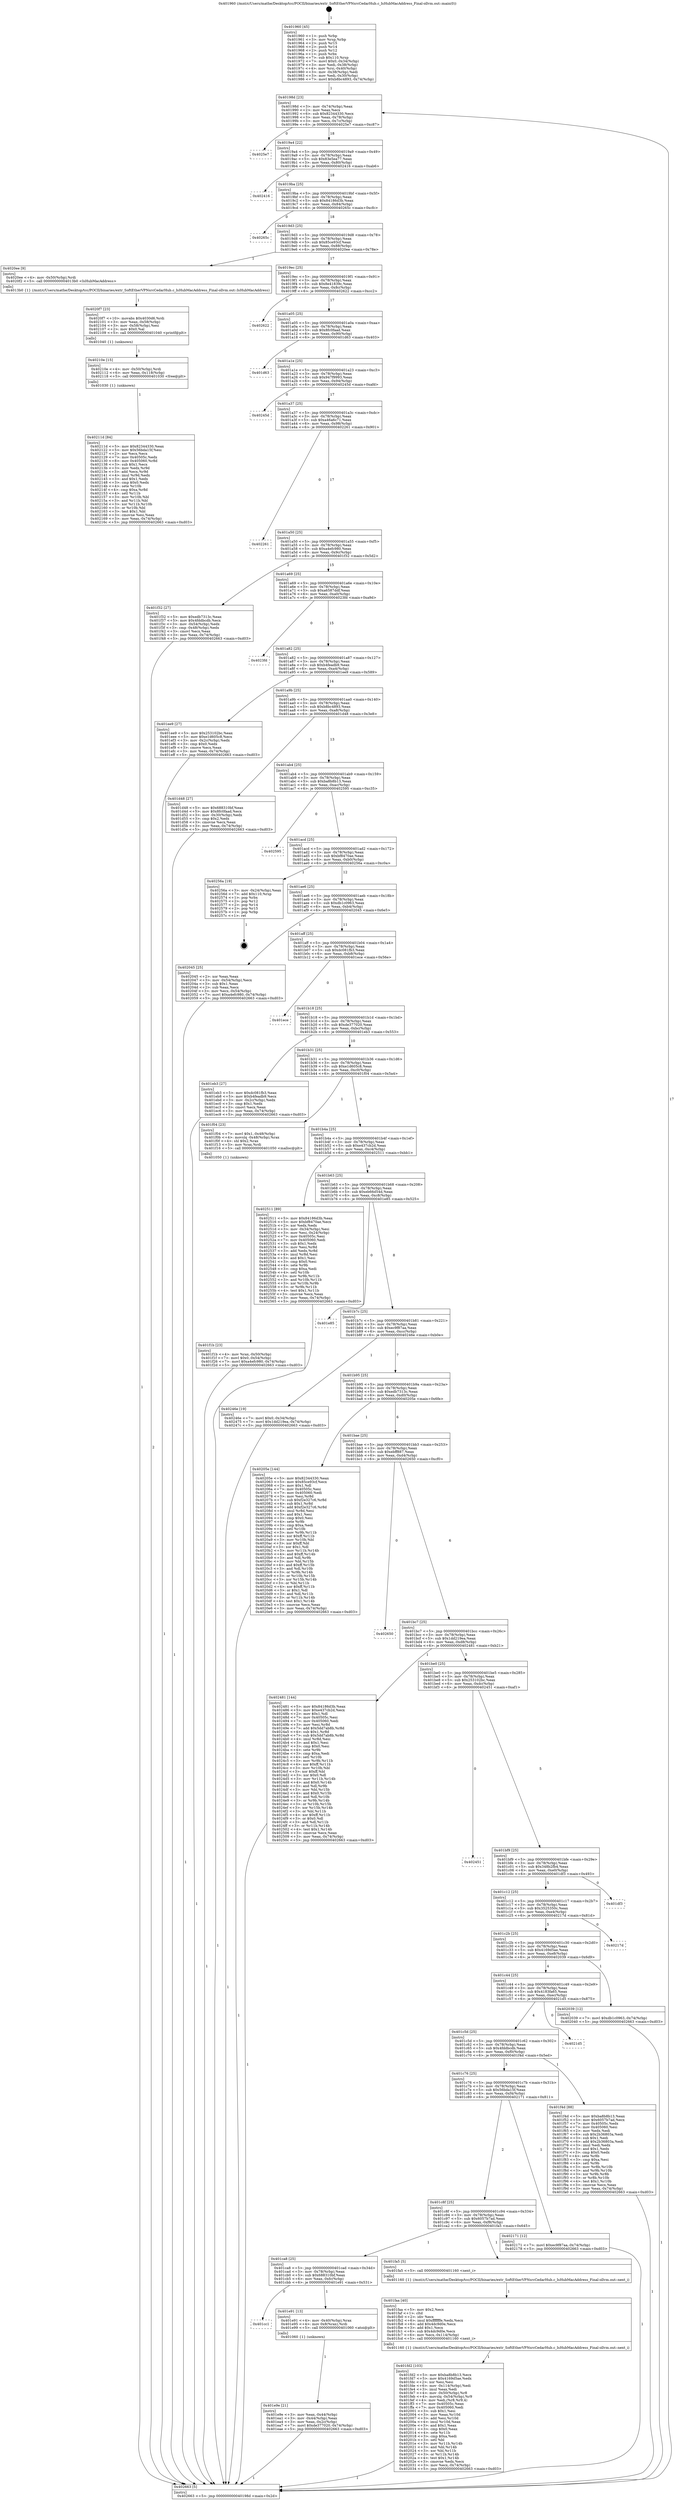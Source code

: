 digraph "0x401960" {
  label = "0x401960 (/mnt/c/Users/mathe/Desktop/tcc/POCII/binaries/extr_SoftEtherVPNsrcCedarHub.c_IsHubMacAddress_Final-ollvm.out::main(0))"
  labelloc = "t"
  node[shape=record]

  Entry [label="",width=0.3,height=0.3,shape=circle,fillcolor=black,style=filled]
  "0x40198d" [label="{
     0x40198d [23]\l
     | [instrs]\l
     &nbsp;&nbsp;0x40198d \<+3\>: mov -0x74(%rbp),%eax\l
     &nbsp;&nbsp;0x401990 \<+2\>: mov %eax,%ecx\l
     &nbsp;&nbsp;0x401992 \<+6\>: sub $0x82344330,%ecx\l
     &nbsp;&nbsp;0x401998 \<+3\>: mov %eax,-0x78(%rbp)\l
     &nbsp;&nbsp;0x40199b \<+3\>: mov %ecx,-0x7c(%rbp)\l
     &nbsp;&nbsp;0x40199e \<+6\>: je 00000000004025e7 \<main+0xc87\>\l
  }"]
  "0x4025e7" [label="{
     0x4025e7\l
  }", style=dashed]
  "0x4019a4" [label="{
     0x4019a4 [22]\l
     | [instrs]\l
     &nbsp;&nbsp;0x4019a4 \<+5\>: jmp 00000000004019a9 \<main+0x49\>\l
     &nbsp;&nbsp;0x4019a9 \<+3\>: mov -0x78(%rbp),%eax\l
     &nbsp;&nbsp;0x4019ac \<+5\>: sub $0x83e5ea77,%eax\l
     &nbsp;&nbsp;0x4019b1 \<+3\>: mov %eax,-0x80(%rbp)\l
     &nbsp;&nbsp;0x4019b4 \<+6\>: je 0000000000402416 \<main+0xab6\>\l
  }"]
  Exit [label="",width=0.3,height=0.3,shape=circle,fillcolor=black,style=filled,peripheries=2]
  "0x402416" [label="{
     0x402416\l
  }", style=dashed]
  "0x4019ba" [label="{
     0x4019ba [25]\l
     | [instrs]\l
     &nbsp;&nbsp;0x4019ba \<+5\>: jmp 00000000004019bf \<main+0x5f\>\l
     &nbsp;&nbsp;0x4019bf \<+3\>: mov -0x78(%rbp),%eax\l
     &nbsp;&nbsp;0x4019c2 \<+5\>: sub $0x84186d3b,%eax\l
     &nbsp;&nbsp;0x4019c7 \<+6\>: mov %eax,-0x84(%rbp)\l
     &nbsp;&nbsp;0x4019cd \<+6\>: je 000000000040265c \<main+0xcfc\>\l
  }"]
  "0x40211d" [label="{
     0x40211d [84]\l
     | [instrs]\l
     &nbsp;&nbsp;0x40211d \<+5\>: mov $0x82344330,%eax\l
     &nbsp;&nbsp;0x402122 \<+5\>: mov $0x56bda15f,%esi\l
     &nbsp;&nbsp;0x402127 \<+2\>: xor %ecx,%ecx\l
     &nbsp;&nbsp;0x402129 \<+7\>: mov 0x40505c,%edx\l
     &nbsp;&nbsp;0x402130 \<+8\>: mov 0x405060,%r8d\l
     &nbsp;&nbsp;0x402138 \<+3\>: sub $0x1,%ecx\l
     &nbsp;&nbsp;0x40213b \<+3\>: mov %edx,%r9d\l
     &nbsp;&nbsp;0x40213e \<+3\>: add %ecx,%r9d\l
     &nbsp;&nbsp;0x402141 \<+4\>: imul %r9d,%edx\l
     &nbsp;&nbsp;0x402145 \<+3\>: and $0x1,%edx\l
     &nbsp;&nbsp;0x402148 \<+3\>: cmp $0x0,%edx\l
     &nbsp;&nbsp;0x40214b \<+4\>: sete %r10b\l
     &nbsp;&nbsp;0x40214f \<+4\>: cmp $0xa,%r8d\l
     &nbsp;&nbsp;0x402153 \<+4\>: setl %r11b\l
     &nbsp;&nbsp;0x402157 \<+3\>: mov %r10b,%bl\l
     &nbsp;&nbsp;0x40215a \<+3\>: and %r11b,%bl\l
     &nbsp;&nbsp;0x40215d \<+3\>: xor %r11b,%r10b\l
     &nbsp;&nbsp;0x402160 \<+3\>: or %r10b,%bl\l
     &nbsp;&nbsp;0x402163 \<+3\>: test $0x1,%bl\l
     &nbsp;&nbsp;0x402166 \<+3\>: cmovne %esi,%eax\l
     &nbsp;&nbsp;0x402169 \<+3\>: mov %eax,-0x74(%rbp)\l
     &nbsp;&nbsp;0x40216c \<+5\>: jmp 0000000000402663 \<main+0xd03\>\l
  }"]
  "0x40265c" [label="{
     0x40265c\l
  }", style=dashed]
  "0x4019d3" [label="{
     0x4019d3 [25]\l
     | [instrs]\l
     &nbsp;&nbsp;0x4019d3 \<+5\>: jmp 00000000004019d8 \<main+0x78\>\l
     &nbsp;&nbsp;0x4019d8 \<+3\>: mov -0x78(%rbp),%eax\l
     &nbsp;&nbsp;0x4019db \<+5\>: sub $0x85ce93cf,%eax\l
     &nbsp;&nbsp;0x4019e0 \<+6\>: mov %eax,-0x88(%rbp)\l
     &nbsp;&nbsp;0x4019e6 \<+6\>: je 00000000004020ee \<main+0x78e\>\l
  }"]
  "0x40210e" [label="{
     0x40210e [15]\l
     | [instrs]\l
     &nbsp;&nbsp;0x40210e \<+4\>: mov -0x50(%rbp),%rdi\l
     &nbsp;&nbsp;0x402112 \<+6\>: mov %eax,-0x118(%rbp)\l
     &nbsp;&nbsp;0x402118 \<+5\>: call 0000000000401030 \<free@plt\>\l
     | [calls]\l
     &nbsp;&nbsp;0x401030 \{1\} (unknown)\l
  }"]
  "0x4020ee" [label="{
     0x4020ee [9]\l
     | [instrs]\l
     &nbsp;&nbsp;0x4020ee \<+4\>: mov -0x50(%rbp),%rdi\l
     &nbsp;&nbsp;0x4020f2 \<+5\>: call 00000000004013b0 \<IsHubMacAddress\>\l
     | [calls]\l
     &nbsp;&nbsp;0x4013b0 \{1\} (/mnt/c/Users/mathe/Desktop/tcc/POCII/binaries/extr_SoftEtherVPNsrcCedarHub.c_IsHubMacAddress_Final-ollvm.out::IsHubMacAddress)\l
  }"]
  "0x4019ec" [label="{
     0x4019ec [25]\l
     | [instrs]\l
     &nbsp;&nbsp;0x4019ec \<+5\>: jmp 00000000004019f1 \<main+0x91\>\l
     &nbsp;&nbsp;0x4019f1 \<+3\>: mov -0x78(%rbp),%eax\l
     &nbsp;&nbsp;0x4019f4 \<+5\>: sub $0x8e41839c,%eax\l
     &nbsp;&nbsp;0x4019f9 \<+6\>: mov %eax,-0x8c(%rbp)\l
     &nbsp;&nbsp;0x4019ff \<+6\>: je 0000000000402622 \<main+0xcc2\>\l
  }"]
  "0x4020f7" [label="{
     0x4020f7 [23]\l
     | [instrs]\l
     &nbsp;&nbsp;0x4020f7 \<+10\>: movabs $0x4030d6,%rdi\l
     &nbsp;&nbsp;0x402101 \<+3\>: mov %eax,-0x58(%rbp)\l
     &nbsp;&nbsp;0x402104 \<+3\>: mov -0x58(%rbp),%esi\l
     &nbsp;&nbsp;0x402107 \<+2\>: mov $0x0,%al\l
     &nbsp;&nbsp;0x402109 \<+5\>: call 0000000000401040 \<printf@plt\>\l
     | [calls]\l
     &nbsp;&nbsp;0x401040 \{1\} (unknown)\l
  }"]
  "0x402622" [label="{
     0x402622\l
  }", style=dashed]
  "0x401a05" [label="{
     0x401a05 [25]\l
     | [instrs]\l
     &nbsp;&nbsp;0x401a05 \<+5\>: jmp 0000000000401a0a \<main+0xaa\>\l
     &nbsp;&nbsp;0x401a0a \<+3\>: mov -0x78(%rbp),%eax\l
     &nbsp;&nbsp;0x401a0d \<+5\>: sub $0x8fc0faad,%eax\l
     &nbsp;&nbsp;0x401a12 \<+6\>: mov %eax,-0x90(%rbp)\l
     &nbsp;&nbsp;0x401a18 \<+6\>: je 0000000000401d63 \<main+0x403\>\l
  }"]
  "0x401fd2" [label="{
     0x401fd2 [103]\l
     | [instrs]\l
     &nbsp;&nbsp;0x401fd2 \<+5\>: mov $0xba8b8b13,%ecx\l
     &nbsp;&nbsp;0x401fd7 \<+5\>: mov $0x4169d5ae,%edx\l
     &nbsp;&nbsp;0x401fdc \<+2\>: xor %esi,%esi\l
     &nbsp;&nbsp;0x401fde \<+6\>: mov -0x114(%rbp),%edi\l
     &nbsp;&nbsp;0x401fe4 \<+3\>: imul %eax,%edi\l
     &nbsp;&nbsp;0x401fe7 \<+4\>: mov -0x50(%rbp),%r8\l
     &nbsp;&nbsp;0x401feb \<+4\>: movslq -0x54(%rbp),%r9\l
     &nbsp;&nbsp;0x401fef \<+4\>: mov %edi,(%r8,%r9,4)\l
     &nbsp;&nbsp;0x401ff3 \<+7\>: mov 0x40505c,%eax\l
     &nbsp;&nbsp;0x401ffa \<+7\>: mov 0x405060,%edi\l
     &nbsp;&nbsp;0x402001 \<+3\>: sub $0x1,%esi\l
     &nbsp;&nbsp;0x402004 \<+3\>: mov %eax,%r10d\l
     &nbsp;&nbsp;0x402007 \<+3\>: add %esi,%r10d\l
     &nbsp;&nbsp;0x40200a \<+4\>: imul %r10d,%eax\l
     &nbsp;&nbsp;0x40200e \<+3\>: and $0x1,%eax\l
     &nbsp;&nbsp;0x402011 \<+3\>: cmp $0x0,%eax\l
     &nbsp;&nbsp;0x402014 \<+4\>: sete %r11b\l
     &nbsp;&nbsp;0x402018 \<+3\>: cmp $0xa,%edi\l
     &nbsp;&nbsp;0x40201b \<+3\>: setl %bl\l
     &nbsp;&nbsp;0x40201e \<+3\>: mov %r11b,%r14b\l
     &nbsp;&nbsp;0x402021 \<+3\>: and %bl,%r14b\l
     &nbsp;&nbsp;0x402024 \<+3\>: xor %bl,%r11b\l
     &nbsp;&nbsp;0x402027 \<+3\>: or %r11b,%r14b\l
     &nbsp;&nbsp;0x40202a \<+4\>: test $0x1,%r14b\l
     &nbsp;&nbsp;0x40202e \<+3\>: cmovne %edx,%ecx\l
     &nbsp;&nbsp;0x402031 \<+3\>: mov %ecx,-0x74(%rbp)\l
     &nbsp;&nbsp;0x402034 \<+5\>: jmp 0000000000402663 \<main+0xd03\>\l
  }"]
  "0x401d63" [label="{
     0x401d63\l
  }", style=dashed]
  "0x401a1e" [label="{
     0x401a1e [25]\l
     | [instrs]\l
     &nbsp;&nbsp;0x401a1e \<+5\>: jmp 0000000000401a23 \<main+0xc3\>\l
     &nbsp;&nbsp;0x401a23 \<+3\>: mov -0x78(%rbp),%eax\l
     &nbsp;&nbsp;0x401a26 \<+5\>: sub $0x947f9993,%eax\l
     &nbsp;&nbsp;0x401a2b \<+6\>: mov %eax,-0x94(%rbp)\l
     &nbsp;&nbsp;0x401a31 \<+6\>: je 000000000040245d \<main+0xafd\>\l
  }"]
  "0x401faa" [label="{
     0x401faa [40]\l
     | [instrs]\l
     &nbsp;&nbsp;0x401faa \<+5\>: mov $0x2,%ecx\l
     &nbsp;&nbsp;0x401faf \<+1\>: cltd\l
     &nbsp;&nbsp;0x401fb0 \<+2\>: idiv %ecx\l
     &nbsp;&nbsp;0x401fb2 \<+6\>: imul $0xfffffffe,%edx,%ecx\l
     &nbsp;&nbsp;0x401fb8 \<+6\>: add $0x4dc9d0e,%ecx\l
     &nbsp;&nbsp;0x401fbe \<+3\>: add $0x1,%ecx\l
     &nbsp;&nbsp;0x401fc1 \<+6\>: sub $0x4dc9d0e,%ecx\l
     &nbsp;&nbsp;0x401fc7 \<+6\>: mov %ecx,-0x114(%rbp)\l
     &nbsp;&nbsp;0x401fcd \<+5\>: call 0000000000401160 \<next_i\>\l
     | [calls]\l
     &nbsp;&nbsp;0x401160 \{1\} (/mnt/c/Users/mathe/Desktop/tcc/POCII/binaries/extr_SoftEtherVPNsrcCedarHub.c_IsHubMacAddress_Final-ollvm.out::next_i)\l
  }"]
  "0x40245d" [label="{
     0x40245d\l
  }", style=dashed]
  "0x401a37" [label="{
     0x401a37 [25]\l
     | [instrs]\l
     &nbsp;&nbsp;0x401a37 \<+5\>: jmp 0000000000401a3c \<main+0xdc\>\l
     &nbsp;&nbsp;0x401a3c \<+3\>: mov -0x78(%rbp),%eax\l
     &nbsp;&nbsp;0x401a3f \<+5\>: sub $0xa46a6c71,%eax\l
     &nbsp;&nbsp;0x401a44 \<+6\>: mov %eax,-0x98(%rbp)\l
     &nbsp;&nbsp;0x401a4a \<+6\>: je 0000000000402261 \<main+0x901\>\l
  }"]
  "0x401f1b" [label="{
     0x401f1b [23]\l
     | [instrs]\l
     &nbsp;&nbsp;0x401f1b \<+4\>: mov %rax,-0x50(%rbp)\l
     &nbsp;&nbsp;0x401f1f \<+7\>: movl $0x0,-0x54(%rbp)\l
     &nbsp;&nbsp;0x401f26 \<+7\>: movl $0xa4efc980,-0x74(%rbp)\l
     &nbsp;&nbsp;0x401f2d \<+5\>: jmp 0000000000402663 \<main+0xd03\>\l
  }"]
  "0x402261" [label="{
     0x402261\l
  }", style=dashed]
  "0x401a50" [label="{
     0x401a50 [25]\l
     | [instrs]\l
     &nbsp;&nbsp;0x401a50 \<+5\>: jmp 0000000000401a55 \<main+0xf5\>\l
     &nbsp;&nbsp;0x401a55 \<+3\>: mov -0x78(%rbp),%eax\l
     &nbsp;&nbsp;0x401a58 \<+5\>: sub $0xa4efc980,%eax\l
     &nbsp;&nbsp;0x401a5d \<+6\>: mov %eax,-0x9c(%rbp)\l
     &nbsp;&nbsp;0x401a63 \<+6\>: je 0000000000401f32 \<main+0x5d2\>\l
  }"]
  "0x401e9e" [label="{
     0x401e9e [21]\l
     | [instrs]\l
     &nbsp;&nbsp;0x401e9e \<+3\>: mov %eax,-0x44(%rbp)\l
     &nbsp;&nbsp;0x401ea1 \<+3\>: mov -0x44(%rbp),%eax\l
     &nbsp;&nbsp;0x401ea4 \<+3\>: mov %eax,-0x2c(%rbp)\l
     &nbsp;&nbsp;0x401ea7 \<+7\>: movl $0xde377020,-0x74(%rbp)\l
     &nbsp;&nbsp;0x401eae \<+5\>: jmp 0000000000402663 \<main+0xd03\>\l
  }"]
  "0x401f32" [label="{
     0x401f32 [27]\l
     | [instrs]\l
     &nbsp;&nbsp;0x401f32 \<+5\>: mov $0xedb7313c,%eax\l
     &nbsp;&nbsp;0x401f37 \<+5\>: mov $0x4fddbcdb,%ecx\l
     &nbsp;&nbsp;0x401f3c \<+3\>: mov -0x54(%rbp),%edx\l
     &nbsp;&nbsp;0x401f3f \<+3\>: cmp -0x48(%rbp),%edx\l
     &nbsp;&nbsp;0x401f42 \<+3\>: cmovl %ecx,%eax\l
     &nbsp;&nbsp;0x401f45 \<+3\>: mov %eax,-0x74(%rbp)\l
     &nbsp;&nbsp;0x401f48 \<+5\>: jmp 0000000000402663 \<main+0xd03\>\l
  }"]
  "0x401a69" [label="{
     0x401a69 [25]\l
     | [instrs]\l
     &nbsp;&nbsp;0x401a69 \<+5\>: jmp 0000000000401a6e \<main+0x10e\>\l
     &nbsp;&nbsp;0x401a6e \<+3\>: mov -0x78(%rbp),%eax\l
     &nbsp;&nbsp;0x401a71 \<+5\>: sub $0xa6587ddf,%eax\l
     &nbsp;&nbsp;0x401a76 \<+6\>: mov %eax,-0xa0(%rbp)\l
     &nbsp;&nbsp;0x401a7c \<+6\>: je 00000000004023fd \<main+0xa9d\>\l
  }"]
  "0x401cc1" [label="{
     0x401cc1\l
  }", style=dashed]
  "0x4023fd" [label="{
     0x4023fd\l
  }", style=dashed]
  "0x401a82" [label="{
     0x401a82 [25]\l
     | [instrs]\l
     &nbsp;&nbsp;0x401a82 \<+5\>: jmp 0000000000401a87 \<main+0x127\>\l
     &nbsp;&nbsp;0x401a87 \<+3\>: mov -0x78(%rbp),%eax\l
     &nbsp;&nbsp;0x401a8a \<+5\>: sub $0xb4feadb9,%eax\l
     &nbsp;&nbsp;0x401a8f \<+6\>: mov %eax,-0xa4(%rbp)\l
     &nbsp;&nbsp;0x401a95 \<+6\>: je 0000000000401ee9 \<main+0x589\>\l
  }"]
  "0x401e91" [label="{
     0x401e91 [13]\l
     | [instrs]\l
     &nbsp;&nbsp;0x401e91 \<+4\>: mov -0x40(%rbp),%rax\l
     &nbsp;&nbsp;0x401e95 \<+4\>: mov 0x8(%rax),%rdi\l
     &nbsp;&nbsp;0x401e99 \<+5\>: call 0000000000401060 \<atoi@plt\>\l
     | [calls]\l
     &nbsp;&nbsp;0x401060 \{1\} (unknown)\l
  }"]
  "0x401ee9" [label="{
     0x401ee9 [27]\l
     | [instrs]\l
     &nbsp;&nbsp;0x401ee9 \<+5\>: mov $0x253102bc,%eax\l
     &nbsp;&nbsp;0x401eee \<+5\>: mov $0xe1d605c8,%ecx\l
     &nbsp;&nbsp;0x401ef3 \<+3\>: mov -0x2c(%rbp),%edx\l
     &nbsp;&nbsp;0x401ef6 \<+3\>: cmp $0x0,%edx\l
     &nbsp;&nbsp;0x401ef9 \<+3\>: cmove %ecx,%eax\l
     &nbsp;&nbsp;0x401efc \<+3\>: mov %eax,-0x74(%rbp)\l
     &nbsp;&nbsp;0x401eff \<+5\>: jmp 0000000000402663 \<main+0xd03\>\l
  }"]
  "0x401a9b" [label="{
     0x401a9b [25]\l
     | [instrs]\l
     &nbsp;&nbsp;0x401a9b \<+5\>: jmp 0000000000401aa0 \<main+0x140\>\l
     &nbsp;&nbsp;0x401aa0 \<+3\>: mov -0x78(%rbp),%eax\l
     &nbsp;&nbsp;0x401aa3 \<+5\>: sub $0xb8bc4893,%eax\l
     &nbsp;&nbsp;0x401aa8 \<+6\>: mov %eax,-0xa8(%rbp)\l
     &nbsp;&nbsp;0x401aae \<+6\>: je 0000000000401d48 \<main+0x3e8\>\l
  }"]
  "0x401ca8" [label="{
     0x401ca8 [25]\l
     | [instrs]\l
     &nbsp;&nbsp;0x401ca8 \<+5\>: jmp 0000000000401cad \<main+0x34d\>\l
     &nbsp;&nbsp;0x401cad \<+3\>: mov -0x78(%rbp),%eax\l
     &nbsp;&nbsp;0x401cb0 \<+5\>: sub $0x688310bf,%eax\l
     &nbsp;&nbsp;0x401cb5 \<+6\>: mov %eax,-0xfc(%rbp)\l
     &nbsp;&nbsp;0x401cbb \<+6\>: je 0000000000401e91 \<main+0x531\>\l
  }"]
  "0x401d48" [label="{
     0x401d48 [27]\l
     | [instrs]\l
     &nbsp;&nbsp;0x401d48 \<+5\>: mov $0x688310bf,%eax\l
     &nbsp;&nbsp;0x401d4d \<+5\>: mov $0x8fc0faad,%ecx\l
     &nbsp;&nbsp;0x401d52 \<+3\>: mov -0x30(%rbp),%edx\l
     &nbsp;&nbsp;0x401d55 \<+3\>: cmp $0x2,%edx\l
     &nbsp;&nbsp;0x401d58 \<+3\>: cmovne %ecx,%eax\l
     &nbsp;&nbsp;0x401d5b \<+3\>: mov %eax,-0x74(%rbp)\l
     &nbsp;&nbsp;0x401d5e \<+5\>: jmp 0000000000402663 \<main+0xd03\>\l
  }"]
  "0x401ab4" [label="{
     0x401ab4 [25]\l
     | [instrs]\l
     &nbsp;&nbsp;0x401ab4 \<+5\>: jmp 0000000000401ab9 \<main+0x159\>\l
     &nbsp;&nbsp;0x401ab9 \<+3\>: mov -0x78(%rbp),%eax\l
     &nbsp;&nbsp;0x401abc \<+5\>: sub $0xba8b8b13,%eax\l
     &nbsp;&nbsp;0x401ac1 \<+6\>: mov %eax,-0xac(%rbp)\l
     &nbsp;&nbsp;0x401ac7 \<+6\>: je 0000000000402595 \<main+0xc35\>\l
  }"]
  "0x402663" [label="{
     0x402663 [5]\l
     | [instrs]\l
     &nbsp;&nbsp;0x402663 \<+5\>: jmp 000000000040198d \<main+0x2d\>\l
  }"]
  "0x401960" [label="{
     0x401960 [45]\l
     | [instrs]\l
     &nbsp;&nbsp;0x401960 \<+1\>: push %rbp\l
     &nbsp;&nbsp;0x401961 \<+3\>: mov %rsp,%rbp\l
     &nbsp;&nbsp;0x401964 \<+2\>: push %r15\l
     &nbsp;&nbsp;0x401966 \<+2\>: push %r14\l
     &nbsp;&nbsp;0x401968 \<+2\>: push %r12\l
     &nbsp;&nbsp;0x40196a \<+1\>: push %rbx\l
     &nbsp;&nbsp;0x40196b \<+7\>: sub $0x110,%rsp\l
     &nbsp;&nbsp;0x401972 \<+7\>: movl $0x0,-0x34(%rbp)\l
     &nbsp;&nbsp;0x401979 \<+3\>: mov %edi,-0x38(%rbp)\l
     &nbsp;&nbsp;0x40197c \<+4\>: mov %rsi,-0x40(%rbp)\l
     &nbsp;&nbsp;0x401980 \<+3\>: mov -0x38(%rbp),%edi\l
     &nbsp;&nbsp;0x401983 \<+3\>: mov %edi,-0x30(%rbp)\l
     &nbsp;&nbsp;0x401986 \<+7\>: movl $0xb8bc4893,-0x74(%rbp)\l
  }"]
  "0x401fa5" [label="{
     0x401fa5 [5]\l
     | [instrs]\l
     &nbsp;&nbsp;0x401fa5 \<+5\>: call 0000000000401160 \<next_i\>\l
     | [calls]\l
     &nbsp;&nbsp;0x401160 \{1\} (/mnt/c/Users/mathe/Desktop/tcc/POCII/binaries/extr_SoftEtherVPNsrcCedarHub.c_IsHubMacAddress_Final-ollvm.out::next_i)\l
  }"]
  "0x402595" [label="{
     0x402595\l
  }", style=dashed]
  "0x401acd" [label="{
     0x401acd [25]\l
     | [instrs]\l
     &nbsp;&nbsp;0x401acd \<+5\>: jmp 0000000000401ad2 \<main+0x172\>\l
     &nbsp;&nbsp;0x401ad2 \<+3\>: mov -0x78(%rbp),%eax\l
     &nbsp;&nbsp;0x401ad5 \<+5\>: sub $0xbf8470ae,%eax\l
     &nbsp;&nbsp;0x401ada \<+6\>: mov %eax,-0xb0(%rbp)\l
     &nbsp;&nbsp;0x401ae0 \<+6\>: je 000000000040256a \<main+0xc0a\>\l
  }"]
  "0x401c8f" [label="{
     0x401c8f [25]\l
     | [instrs]\l
     &nbsp;&nbsp;0x401c8f \<+5\>: jmp 0000000000401c94 \<main+0x334\>\l
     &nbsp;&nbsp;0x401c94 \<+3\>: mov -0x78(%rbp),%eax\l
     &nbsp;&nbsp;0x401c97 \<+5\>: sub $0x6057b7ad,%eax\l
     &nbsp;&nbsp;0x401c9c \<+6\>: mov %eax,-0xf8(%rbp)\l
     &nbsp;&nbsp;0x401ca2 \<+6\>: je 0000000000401fa5 \<main+0x645\>\l
  }"]
  "0x40256a" [label="{
     0x40256a [19]\l
     | [instrs]\l
     &nbsp;&nbsp;0x40256a \<+3\>: mov -0x24(%rbp),%eax\l
     &nbsp;&nbsp;0x40256d \<+7\>: add $0x110,%rsp\l
     &nbsp;&nbsp;0x402574 \<+1\>: pop %rbx\l
     &nbsp;&nbsp;0x402575 \<+2\>: pop %r12\l
     &nbsp;&nbsp;0x402577 \<+2\>: pop %r14\l
     &nbsp;&nbsp;0x402579 \<+2\>: pop %r15\l
     &nbsp;&nbsp;0x40257b \<+1\>: pop %rbp\l
     &nbsp;&nbsp;0x40257c \<+1\>: ret\l
  }"]
  "0x401ae6" [label="{
     0x401ae6 [25]\l
     | [instrs]\l
     &nbsp;&nbsp;0x401ae6 \<+5\>: jmp 0000000000401aeb \<main+0x18b\>\l
     &nbsp;&nbsp;0x401aeb \<+3\>: mov -0x78(%rbp),%eax\l
     &nbsp;&nbsp;0x401aee \<+5\>: sub $0xdb1c0963,%eax\l
     &nbsp;&nbsp;0x401af3 \<+6\>: mov %eax,-0xb4(%rbp)\l
     &nbsp;&nbsp;0x401af9 \<+6\>: je 0000000000402045 \<main+0x6e5\>\l
  }"]
  "0x402171" [label="{
     0x402171 [12]\l
     | [instrs]\l
     &nbsp;&nbsp;0x402171 \<+7\>: movl $0xec9f87aa,-0x74(%rbp)\l
     &nbsp;&nbsp;0x402178 \<+5\>: jmp 0000000000402663 \<main+0xd03\>\l
  }"]
  "0x402045" [label="{
     0x402045 [25]\l
     | [instrs]\l
     &nbsp;&nbsp;0x402045 \<+2\>: xor %eax,%eax\l
     &nbsp;&nbsp;0x402047 \<+3\>: mov -0x54(%rbp),%ecx\l
     &nbsp;&nbsp;0x40204a \<+3\>: sub $0x1,%eax\l
     &nbsp;&nbsp;0x40204d \<+2\>: sub %eax,%ecx\l
     &nbsp;&nbsp;0x40204f \<+3\>: mov %ecx,-0x54(%rbp)\l
     &nbsp;&nbsp;0x402052 \<+7\>: movl $0xa4efc980,-0x74(%rbp)\l
     &nbsp;&nbsp;0x402059 \<+5\>: jmp 0000000000402663 \<main+0xd03\>\l
  }"]
  "0x401aff" [label="{
     0x401aff [25]\l
     | [instrs]\l
     &nbsp;&nbsp;0x401aff \<+5\>: jmp 0000000000401b04 \<main+0x1a4\>\l
     &nbsp;&nbsp;0x401b04 \<+3\>: mov -0x78(%rbp),%eax\l
     &nbsp;&nbsp;0x401b07 \<+5\>: sub $0xdc081fb3,%eax\l
     &nbsp;&nbsp;0x401b0c \<+6\>: mov %eax,-0xb8(%rbp)\l
     &nbsp;&nbsp;0x401b12 \<+6\>: je 0000000000401ece \<main+0x56e\>\l
  }"]
  "0x401c76" [label="{
     0x401c76 [25]\l
     | [instrs]\l
     &nbsp;&nbsp;0x401c76 \<+5\>: jmp 0000000000401c7b \<main+0x31b\>\l
     &nbsp;&nbsp;0x401c7b \<+3\>: mov -0x78(%rbp),%eax\l
     &nbsp;&nbsp;0x401c7e \<+5\>: sub $0x56bda15f,%eax\l
     &nbsp;&nbsp;0x401c83 \<+6\>: mov %eax,-0xf4(%rbp)\l
     &nbsp;&nbsp;0x401c89 \<+6\>: je 0000000000402171 \<main+0x811\>\l
  }"]
  "0x401ece" [label="{
     0x401ece\l
  }", style=dashed]
  "0x401b18" [label="{
     0x401b18 [25]\l
     | [instrs]\l
     &nbsp;&nbsp;0x401b18 \<+5\>: jmp 0000000000401b1d \<main+0x1bd\>\l
     &nbsp;&nbsp;0x401b1d \<+3\>: mov -0x78(%rbp),%eax\l
     &nbsp;&nbsp;0x401b20 \<+5\>: sub $0xde377020,%eax\l
     &nbsp;&nbsp;0x401b25 \<+6\>: mov %eax,-0xbc(%rbp)\l
     &nbsp;&nbsp;0x401b2b \<+6\>: je 0000000000401eb3 \<main+0x553\>\l
  }"]
  "0x401f4d" [label="{
     0x401f4d [88]\l
     | [instrs]\l
     &nbsp;&nbsp;0x401f4d \<+5\>: mov $0xba8b8b13,%eax\l
     &nbsp;&nbsp;0x401f52 \<+5\>: mov $0x6057b7ad,%ecx\l
     &nbsp;&nbsp;0x401f57 \<+7\>: mov 0x40505c,%edx\l
     &nbsp;&nbsp;0x401f5e \<+7\>: mov 0x405060,%esi\l
     &nbsp;&nbsp;0x401f65 \<+2\>: mov %edx,%edi\l
     &nbsp;&nbsp;0x401f67 \<+6\>: sub $0x2b36803a,%edi\l
     &nbsp;&nbsp;0x401f6d \<+3\>: sub $0x1,%edi\l
     &nbsp;&nbsp;0x401f70 \<+6\>: add $0x2b36803a,%edi\l
     &nbsp;&nbsp;0x401f76 \<+3\>: imul %edi,%edx\l
     &nbsp;&nbsp;0x401f79 \<+3\>: and $0x1,%edx\l
     &nbsp;&nbsp;0x401f7c \<+3\>: cmp $0x0,%edx\l
     &nbsp;&nbsp;0x401f7f \<+4\>: sete %r8b\l
     &nbsp;&nbsp;0x401f83 \<+3\>: cmp $0xa,%esi\l
     &nbsp;&nbsp;0x401f86 \<+4\>: setl %r9b\l
     &nbsp;&nbsp;0x401f8a \<+3\>: mov %r8b,%r10b\l
     &nbsp;&nbsp;0x401f8d \<+3\>: and %r9b,%r10b\l
     &nbsp;&nbsp;0x401f90 \<+3\>: xor %r9b,%r8b\l
     &nbsp;&nbsp;0x401f93 \<+3\>: or %r8b,%r10b\l
     &nbsp;&nbsp;0x401f96 \<+4\>: test $0x1,%r10b\l
     &nbsp;&nbsp;0x401f9a \<+3\>: cmovne %ecx,%eax\l
     &nbsp;&nbsp;0x401f9d \<+3\>: mov %eax,-0x74(%rbp)\l
     &nbsp;&nbsp;0x401fa0 \<+5\>: jmp 0000000000402663 \<main+0xd03\>\l
  }"]
  "0x401eb3" [label="{
     0x401eb3 [27]\l
     | [instrs]\l
     &nbsp;&nbsp;0x401eb3 \<+5\>: mov $0xdc081fb3,%eax\l
     &nbsp;&nbsp;0x401eb8 \<+5\>: mov $0xb4feadb9,%ecx\l
     &nbsp;&nbsp;0x401ebd \<+3\>: mov -0x2c(%rbp),%edx\l
     &nbsp;&nbsp;0x401ec0 \<+3\>: cmp $0x1,%edx\l
     &nbsp;&nbsp;0x401ec3 \<+3\>: cmovl %ecx,%eax\l
     &nbsp;&nbsp;0x401ec6 \<+3\>: mov %eax,-0x74(%rbp)\l
     &nbsp;&nbsp;0x401ec9 \<+5\>: jmp 0000000000402663 \<main+0xd03\>\l
  }"]
  "0x401b31" [label="{
     0x401b31 [25]\l
     | [instrs]\l
     &nbsp;&nbsp;0x401b31 \<+5\>: jmp 0000000000401b36 \<main+0x1d6\>\l
     &nbsp;&nbsp;0x401b36 \<+3\>: mov -0x78(%rbp),%eax\l
     &nbsp;&nbsp;0x401b39 \<+5\>: sub $0xe1d605c8,%eax\l
     &nbsp;&nbsp;0x401b3e \<+6\>: mov %eax,-0xc0(%rbp)\l
     &nbsp;&nbsp;0x401b44 \<+6\>: je 0000000000401f04 \<main+0x5a4\>\l
  }"]
  "0x401c5d" [label="{
     0x401c5d [25]\l
     | [instrs]\l
     &nbsp;&nbsp;0x401c5d \<+5\>: jmp 0000000000401c62 \<main+0x302\>\l
     &nbsp;&nbsp;0x401c62 \<+3\>: mov -0x78(%rbp),%eax\l
     &nbsp;&nbsp;0x401c65 \<+5\>: sub $0x4fddbcdb,%eax\l
     &nbsp;&nbsp;0x401c6a \<+6\>: mov %eax,-0xf0(%rbp)\l
     &nbsp;&nbsp;0x401c70 \<+6\>: je 0000000000401f4d \<main+0x5ed\>\l
  }"]
  "0x401f04" [label="{
     0x401f04 [23]\l
     | [instrs]\l
     &nbsp;&nbsp;0x401f04 \<+7\>: movl $0x1,-0x48(%rbp)\l
     &nbsp;&nbsp;0x401f0b \<+4\>: movslq -0x48(%rbp),%rax\l
     &nbsp;&nbsp;0x401f0f \<+4\>: shl $0x2,%rax\l
     &nbsp;&nbsp;0x401f13 \<+3\>: mov %rax,%rdi\l
     &nbsp;&nbsp;0x401f16 \<+5\>: call 0000000000401050 \<malloc@plt\>\l
     | [calls]\l
     &nbsp;&nbsp;0x401050 \{1\} (unknown)\l
  }"]
  "0x401b4a" [label="{
     0x401b4a [25]\l
     | [instrs]\l
     &nbsp;&nbsp;0x401b4a \<+5\>: jmp 0000000000401b4f \<main+0x1ef\>\l
     &nbsp;&nbsp;0x401b4f \<+3\>: mov -0x78(%rbp),%eax\l
     &nbsp;&nbsp;0x401b52 \<+5\>: sub $0xe437cb2d,%eax\l
     &nbsp;&nbsp;0x401b57 \<+6\>: mov %eax,-0xc4(%rbp)\l
     &nbsp;&nbsp;0x401b5d \<+6\>: je 0000000000402511 \<main+0xbb1\>\l
  }"]
  "0x4021d5" [label="{
     0x4021d5\l
  }", style=dashed]
  "0x402511" [label="{
     0x402511 [89]\l
     | [instrs]\l
     &nbsp;&nbsp;0x402511 \<+5\>: mov $0x84186d3b,%eax\l
     &nbsp;&nbsp;0x402516 \<+5\>: mov $0xbf8470ae,%ecx\l
     &nbsp;&nbsp;0x40251b \<+2\>: xor %edx,%edx\l
     &nbsp;&nbsp;0x40251d \<+3\>: mov -0x34(%rbp),%esi\l
     &nbsp;&nbsp;0x402520 \<+3\>: mov %esi,-0x24(%rbp)\l
     &nbsp;&nbsp;0x402523 \<+7\>: mov 0x40505c,%esi\l
     &nbsp;&nbsp;0x40252a \<+7\>: mov 0x405060,%edi\l
     &nbsp;&nbsp;0x402531 \<+3\>: sub $0x1,%edx\l
     &nbsp;&nbsp;0x402534 \<+3\>: mov %esi,%r8d\l
     &nbsp;&nbsp;0x402537 \<+3\>: add %edx,%r8d\l
     &nbsp;&nbsp;0x40253a \<+4\>: imul %r8d,%esi\l
     &nbsp;&nbsp;0x40253e \<+3\>: and $0x1,%esi\l
     &nbsp;&nbsp;0x402541 \<+3\>: cmp $0x0,%esi\l
     &nbsp;&nbsp;0x402544 \<+4\>: sete %r9b\l
     &nbsp;&nbsp;0x402548 \<+3\>: cmp $0xa,%edi\l
     &nbsp;&nbsp;0x40254b \<+4\>: setl %r10b\l
     &nbsp;&nbsp;0x40254f \<+3\>: mov %r9b,%r11b\l
     &nbsp;&nbsp;0x402552 \<+3\>: and %r10b,%r11b\l
     &nbsp;&nbsp;0x402555 \<+3\>: xor %r10b,%r9b\l
     &nbsp;&nbsp;0x402558 \<+3\>: or %r9b,%r11b\l
     &nbsp;&nbsp;0x40255b \<+4\>: test $0x1,%r11b\l
     &nbsp;&nbsp;0x40255f \<+3\>: cmovne %ecx,%eax\l
     &nbsp;&nbsp;0x402562 \<+3\>: mov %eax,-0x74(%rbp)\l
     &nbsp;&nbsp;0x402565 \<+5\>: jmp 0000000000402663 \<main+0xd03\>\l
  }"]
  "0x401b63" [label="{
     0x401b63 [25]\l
     | [instrs]\l
     &nbsp;&nbsp;0x401b63 \<+5\>: jmp 0000000000401b68 \<main+0x208\>\l
     &nbsp;&nbsp;0x401b68 \<+3\>: mov -0x78(%rbp),%eax\l
     &nbsp;&nbsp;0x401b6b \<+5\>: sub $0xeb66d54d,%eax\l
     &nbsp;&nbsp;0x401b70 \<+6\>: mov %eax,-0xc8(%rbp)\l
     &nbsp;&nbsp;0x401b76 \<+6\>: je 0000000000401e85 \<main+0x525\>\l
  }"]
  "0x401c44" [label="{
     0x401c44 [25]\l
     | [instrs]\l
     &nbsp;&nbsp;0x401c44 \<+5\>: jmp 0000000000401c49 \<main+0x2e9\>\l
     &nbsp;&nbsp;0x401c49 \<+3\>: mov -0x78(%rbp),%eax\l
     &nbsp;&nbsp;0x401c4c \<+5\>: sub $0x4183fa65,%eax\l
     &nbsp;&nbsp;0x401c51 \<+6\>: mov %eax,-0xec(%rbp)\l
     &nbsp;&nbsp;0x401c57 \<+6\>: je 00000000004021d5 \<main+0x875\>\l
  }"]
  "0x401e85" [label="{
     0x401e85\l
  }", style=dashed]
  "0x401b7c" [label="{
     0x401b7c [25]\l
     | [instrs]\l
     &nbsp;&nbsp;0x401b7c \<+5\>: jmp 0000000000401b81 \<main+0x221\>\l
     &nbsp;&nbsp;0x401b81 \<+3\>: mov -0x78(%rbp),%eax\l
     &nbsp;&nbsp;0x401b84 \<+5\>: sub $0xec9f87aa,%eax\l
     &nbsp;&nbsp;0x401b89 \<+6\>: mov %eax,-0xcc(%rbp)\l
     &nbsp;&nbsp;0x401b8f \<+6\>: je 000000000040246e \<main+0xb0e\>\l
  }"]
  "0x402039" [label="{
     0x402039 [12]\l
     | [instrs]\l
     &nbsp;&nbsp;0x402039 \<+7\>: movl $0xdb1c0963,-0x74(%rbp)\l
     &nbsp;&nbsp;0x402040 \<+5\>: jmp 0000000000402663 \<main+0xd03\>\l
  }"]
  "0x40246e" [label="{
     0x40246e [19]\l
     | [instrs]\l
     &nbsp;&nbsp;0x40246e \<+7\>: movl $0x0,-0x34(%rbp)\l
     &nbsp;&nbsp;0x402475 \<+7\>: movl $0x1dd219ea,-0x74(%rbp)\l
     &nbsp;&nbsp;0x40247c \<+5\>: jmp 0000000000402663 \<main+0xd03\>\l
  }"]
  "0x401b95" [label="{
     0x401b95 [25]\l
     | [instrs]\l
     &nbsp;&nbsp;0x401b95 \<+5\>: jmp 0000000000401b9a \<main+0x23a\>\l
     &nbsp;&nbsp;0x401b9a \<+3\>: mov -0x78(%rbp),%eax\l
     &nbsp;&nbsp;0x401b9d \<+5\>: sub $0xedb7313c,%eax\l
     &nbsp;&nbsp;0x401ba2 \<+6\>: mov %eax,-0xd0(%rbp)\l
     &nbsp;&nbsp;0x401ba8 \<+6\>: je 000000000040205e \<main+0x6fe\>\l
  }"]
  "0x401c2b" [label="{
     0x401c2b [25]\l
     | [instrs]\l
     &nbsp;&nbsp;0x401c2b \<+5\>: jmp 0000000000401c30 \<main+0x2d0\>\l
     &nbsp;&nbsp;0x401c30 \<+3\>: mov -0x78(%rbp),%eax\l
     &nbsp;&nbsp;0x401c33 \<+5\>: sub $0x4169d5ae,%eax\l
     &nbsp;&nbsp;0x401c38 \<+6\>: mov %eax,-0xe8(%rbp)\l
     &nbsp;&nbsp;0x401c3e \<+6\>: je 0000000000402039 \<main+0x6d9\>\l
  }"]
  "0x40205e" [label="{
     0x40205e [144]\l
     | [instrs]\l
     &nbsp;&nbsp;0x40205e \<+5\>: mov $0x82344330,%eax\l
     &nbsp;&nbsp;0x402063 \<+5\>: mov $0x85ce93cf,%ecx\l
     &nbsp;&nbsp;0x402068 \<+2\>: mov $0x1,%dl\l
     &nbsp;&nbsp;0x40206a \<+7\>: mov 0x40505c,%esi\l
     &nbsp;&nbsp;0x402071 \<+7\>: mov 0x405060,%edi\l
     &nbsp;&nbsp;0x402078 \<+3\>: mov %esi,%r8d\l
     &nbsp;&nbsp;0x40207b \<+7\>: sub $0xf2e327c6,%r8d\l
     &nbsp;&nbsp;0x402082 \<+4\>: sub $0x1,%r8d\l
     &nbsp;&nbsp;0x402086 \<+7\>: add $0xf2e327c6,%r8d\l
     &nbsp;&nbsp;0x40208d \<+4\>: imul %r8d,%esi\l
     &nbsp;&nbsp;0x402091 \<+3\>: and $0x1,%esi\l
     &nbsp;&nbsp;0x402094 \<+3\>: cmp $0x0,%esi\l
     &nbsp;&nbsp;0x402097 \<+4\>: sete %r9b\l
     &nbsp;&nbsp;0x40209b \<+3\>: cmp $0xa,%edi\l
     &nbsp;&nbsp;0x40209e \<+4\>: setl %r10b\l
     &nbsp;&nbsp;0x4020a2 \<+3\>: mov %r9b,%r11b\l
     &nbsp;&nbsp;0x4020a5 \<+4\>: xor $0xff,%r11b\l
     &nbsp;&nbsp;0x4020a9 \<+3\>: mov %r10b,%bl\l
     &nbsp;&nbsp;0x4020ac \<+3\>: xor $0xff,%bl\l
     &nbsp;&nbsp;0x4020af \<+3\>: xor $0x1,%dl\l
     &nbsp;&nbsp;0x4020b2 \<+3\>: mov %r11b,%r14b\l
     &nbsp;&nbsp;0x4020b5 \<+4\>: and $0xff,%r14b\l
     &nbsp;&nbsp;0x4020b9 \<+3\>: and %dl,%r9b\l
     &nbsp;&nbsp;0x4020bc \<+3\>: mov %bl,%r15b\l
     &nbsp;&nbsp;0x4020bf \<+4\>: and $0xff,%r15b\l
     &nbsp;&nbsp;0x4020c3 \<+3\>: and %dl,%r10b\l
     &nbsp;&nbsp;0x4020c6 \<+3\>: or %r9b,%r14b\l
     &nbsp;&nbsp;0x4020c9 \<+3\>: or %r10b,%r15b\l
     &nbsp;&nbsp;0x4020cc \<+3\>: xor %r15b,%r14b\l
     &nbsp;&nbsp;0x4020cf \<+3\>: or %bl,%r11b\l
     &nbsp;&nbsp;0x4020d2 \<+4\>: xor $0xff,%r11b\l
     &nbsp;&nbsp;0x4020d6 \<+3\>: or $0x1,%dl\l
     &nbsp;&nbsp;0x4020d9 \<+3\>: and %dl,%r11b\l
     &nbsp;&nbsp;0x4020dc \<+3\>: or %r11b,%r14b\l
     &nbsp;&nbsp;0x4020df \<+4\>: test $0x1,%r14b\l
     &nbsp;&nbsp;0x4020e3 \<+3\>: cmovne %ecx,%eax\l
     &nbsp;&nbsp;0x4020e6 \<+3\>: mov %eax,-0x74(%rbp)\l
     &nbsp;&nbsp;0x4020e9 \<+5\>: jmp 0000000000402663 \<main+0xd03\>\l
  }"]
  "0x401bae" [label="{
     0x401bae [25]\l
     | [instrs]\l
     &nbsp;&nbsp;0x401bae \<+5\>: jmp 0000000000401bb3 \<main+0x253\>\l
     &nbsp;&nbsp;0x401bb3 \<+3\>: mov -0x78(%rbp),%eax\l
     &nbsp;&nbsp;0x401bb6 \<+5\>: sub $0xebff887,%eax\l
     &nbsp;&nbsp;0x401bbb \<+6\>: mov %eax,-0xd4(%rbp)\l
     &nbsp;&nbsp;0x401bc1 \<+6\>: je 0000000000402650 \<main+0xcf0\>\l
  }"]
  "0x40217d" [label="{
     0x40217d\l
  }", style=dashed]
  "0x402650" [label="{
     0x402650\l
  }", style=dashed]
  "0x401bc7" [label="{
     0x401bc7 [25]\l
     | [instrs]\l
     &nbsp;&nbsp;0x401bc7 \<+5\>: jmp 0000000000401bcc \<main+0x26c\>\l
     &nbsp;&nbsp;0x401bcc \<+3\>: mov -0x78(%rbp),%eax\l
     &nbsp;&nbsp;0x401bcf \<+5\>: sub $0x1dd219ea,%eax\l
     &nbsp;&nbsp;0x401bd4 \<+6\>: mov %eax,-0xd8(%rbp)\l
     &nbsp;&nbsp;0x401bda \<+6\>: je 0000000000402481 \<main+0xb21\>\l
  }"]
  "0x401c12" [label="{
     0x401c12 [25]\l
     | [instrs]\l
     &nbsp;&nbsp;0x401c12 \<+5\>: jmp 0000000000401c17 \<main+0x2b7\>\l
     &nbsp;&nbsp;0x401c17 \<+3\>: mov -0x78(%rbp),%eax\l
     &nbsp;&nbsp;0x401c1a \<+5\>: sub $0x3525350c,%eax\l
     &nbsp;&nbsp;0x401c1f \<+6\>: mov %eax,-0xe4(%rbp)\l
     &nbsp;&nbsp;0x401c25 \<+6\>: je 000000000040217d \<main+0x81d\>\l
  }"]
  "0x402481" [label="{
     0x402481 [144]\l
     | [instrs]\l
     &nbsp;&nbsp;0x402481 \<+5\>: mov $0x84186d3b,%eax\l
     &nbsp;&nbsp;0x402486 \<+5\>: mov $0xe437cb2d,%ecx\l
     &nbsp;&nbsp;0x40248b \<+2\>: mov $0x1,%dl\l
     &nbsp;&nbsp;0x40248d \<+7\>: mov 0x40505c,%esi\l
     &nbsp;&nbsp;0x402494 \<+7\>: mov 0x405060,%edi\l
     &nbsp;&nbsp;0x40249b \<+3\>: mov %esi,%r8d\l
     &nbsp;&nbsp;0x40249e \<+7\>: add $0x5dd7ab8b,%r8d\l
     &nbsp;&nbsp;0x4024a5 \<+4\>: sub $0x1,%r8d\l
     &nbsp;&nbsp;0x4024a9 \<+7\>: sub $0x5dd7ab8b,%r8d\l
     &nbsp;&nbsp;0x4024b0 \<+4\>: imul %r8d,%esi\l
     &nbsp;&nbsp;0x4024b4 \<+3\>: and $0x1,%esi\l
     &nbsp;&nbsp;0x4024b7 \<+3\>: cmp $0x0,%esi\l
     &nbsp;&nbsp;0x4024ba \<+4\>: sete %r9b\l
     &nbsp;&nbsp;0x4024be \<+3\>: cmp $0xa,%edi\l
     &nbsp;&nbsp;0x4024c1 \<+4\>: setl %r10b\l
     &nbsp;&nbsp;0x4024c5 \<+3\>: mov %r9b,%r11b\l
     &nbsp;&nbsp;0x4024c8 \<+4\>: xor $0xff,%r11b\l
     &nbsp;&nbsp;0x4024cc \<+3\>: mov %r10b,%bl\l
     &nbsp;&nbsp;0x4024cf \<+3\>: xor $0xff,%bl\l
     &nbsp;&nbsp;0x4024d2 \<+3\>: xor $0x0,%dl\l
     &nbsp;&nbsp;0x4024d5 \<+3\>: mov %r11b,%r14b\l
     &nbsp;&nbsp;0x4024d8 \<+4\>: and $0x0,%r14b\l
     &nbsp;&nbsp;0x4024dc \<+3\>: and %dl,%r9b\l
     &nbsp;&nbsp;0x4024df \<+3\>: mov %bl,%r15b\l
     &nbsp;&nbsp;0x4024e2 \<+4\>: and $0x0,%r15b\l
     &nbsp;&nbsp;0x4024e6 \<+3\>: and %dl,%r10b\l
     &nbsp;&nbsp;0x4024e9 \<+3\>: or %r9b,%r14b\l
     &nbsp;&nbsp;0x4024ec \<+3\>: or %r10b,%r15b\l
     &nbsp;&nbsp;0x4024ef \<+3\>: xor %r15b,%r14b\l
     &nbsp;&nbsp;0x4024f2 \<+3\>: or %bl,%r11b\l
     &nbsp;&nbsp;0x4024f5 \<+4\>: xor $0xff,%r11b\l
     &nbsp;&nbsp;0x4024f9 \<+3\>: or $0x0,%dl\l
     &nbsp;&nbsp;0x4024fc \<+3\>: and %dl,%r11b\l
     &nbsp;&nbsp;0x4024ff \<+3\>: or %r11b,%r14b\l
     &nbsp;&nbsp;0x402502 \<+4\>: test $0x1,%r14b\l
     &nbsp;&nbsp;0x402506 \<+3\>: cmovne %ecx,%eax\l
     &nbsp;&nbsp;0x402509 \<+3\>: mov %eax,-0x74(%rbp)\l
     &nbsp;&nbsp;0x40250c \<+5\>: jmp 0000000000402663 \<main+0xd03\>\l
  }"]
  "0x401be0" [label="{
     0x401be0 [25]\l
     | [instrs]\l
     &nbsp;&nbsp;0x401be0 \<+5\>: jmp 0000000000401be5 \<main+0x285\>\l
     &nbsp;&nbsp;0x401be5 \<+3\>: mov -0x78(%rbp),%eax\l
     &nbsp;&nbsp;0x401be8 \<+5\>: sub $0x253102bc,%eax\l
     &nbsp;&nbsp;0x401bed \<+6\>: mov %eax,-0xdc(%rbp)\l
     &nbsp;&nbsp;0x401bf3 \<+6\>: je 0000000000402451 \<main+0xaf1\>\l
  }"]
  "0x401df3" [label="{
     0x401df3\l
  }", style=dashed]
  "0x402451" [label="{
     0x402451\l
  }", style=dashed]
  "0x401bf9" [label="{
     0x401bf9 [25]\l
     | [instrs]\l
     &nbsp;&nbsp;0x401bf9 \<+5\>: jmp 0000000000401bfe \<main+0x29e\>\l
     &nbsp;&nbsp;0x401bfe \<+3\>: mov -0x78(%rbp),%eax\l
     &nbsp;&nbsp;0x401c01 \<+5\>: sub $0x348b2fb4,%eax\l
     &nbsp;&nbsp;0x401c06 \<+6\>: mov %eax,-0xe0(%rbp)\l
     &nbsp;&nbsp;0x401c0c \<+6\>: je 0000000000401df3 \<main+0x493\>\l
  }"]
  Entry -> "0x401960" [label=" 1"]
  "0x40198d" -> "0x4025e7" [label=" 0"]
  "0x40198d" -> "0x4019a4" [label=" 18"]
  "0x40256a" -> Exit [label=" 1"]
  "0x4019a4" -> "0x402416" [label=" 0"]
  "0x4019a4" -> "0x4019ba" [label=" 18"]
  "0x402511" -> "0x402663" [label=" 1"]
  "0x4019ba" -> "0x40265c" [label=" 0"]
  "0x4019ba" -> "0x4019d3" [label=" 18"]
  "0x402481" -> "0x402663" [label=" 1"]
  "0x4019d3" -> "0x4020ee" [label=" 1"]
  "0x4019d3" -> "0x4019ec" [label=" 17"]
  "0x40246e" -> "0x402663" [label=" 1"]
  "0x4019ec" -> "0x402622" [label=" 0"]
  "0x4019ec" -> "0x401a05" [label=" 17"]
  "0x402171" -> "0x402663" [label=" 1"]
  "0x401a05" -> "0x401d63" [label=" 0"]
  "0x401a05" -> "0x401a1e" [label=" 17"]
  "0x40211d" -> "0x402663" [label=" 1"]
  "0x401a1e" -> "0x40245d" [label=" 0"]
  "0x401a1e" -> "0x401a37" [label=" 17"]
  "0x40210e" -> "0x40211d" [label=" 1"]
  "0x401a37" -> "0x402261" [label=" 0"]
  "0x401a37" -> "0x401a50" [label=" 17"]
  "0x4020f7" -> "0x40210e" [label=" 1"]
  "0x401a50" -> "0x401f32" [label=" 2"]
  "0x401a50" -> "0x401a69" [label=" 15"]
  "0x4020ee" -> "0x4020f7" [label=" 1"]
  "0x401a69" -> "0x4023fd" [label=" 0"]
  "0x401a69" -> "0x401a82" [label=" 15"]
  "0x40205e" -> "0x402663" [label=" 1"]
  "0x401a82" -> "0x401ee9" [label=" 1"]
  "0x401a82" -> "0x401a9b" [label=" 14"]
  "0x402045" -> "0x402663" [label=" 1"]
  "0x401a9b" -> "0x401d48" [label=" 1"]
  "0x401a9b" -> "0x401ab4" [label=" 13"]
  "0x401d48" -> "0x402663" [label=" 1"]
  "0x401960" -> "0x40198d" [label=" 1"]
  "0x402663" -> "0x40198d" [label=" 17"]
  "0x401fd2" -> "0x402663" [label=" 1"]
  "0x401ab4" -> "0x402595" [label=" 0"]
  "0x401ab4" -> "0x401acd" [label=" 13"]
  "0x401faa" -> "0x401fd2" [label=" 1"]
  "0x401acd" -> "0x40256a" [label=" 1"]
  "0x401acd" -> "0x401ae6" [label=" 12"]
  "0x401f4d" -> "0x402663" [label=" 1"]
  "0x401ae6" -> "0x402045" [label=" 1"]
  "0x401ae6" -> "0x401aff" [label=" 11"]
  "0x401f32" -> "0x402663" [label=" 2"]
  "0x401aff" -> "0x401ece" [label=" 0"]
  "0x401aff" -> "0x401b18" [label=" 11"]
  "0x401f04" -> "0x401f1b" [label=" 1"]
  "0x401b18" -> "0x401eb3" [label=" 1"]
  "0x401b18" -> "0x401b31" [label=" 10"]
  "0x401ee9" -> "0x402663" [label=" 1"]
  "0x401b31" -> "0x401f04" [label=" 1"]
  "0x401b31" -> "0x401b4a" [label=" 9"]
  "0x401e9e" -> "0x402663" [label=" 1"]
  "0x401b4a" -> "0x402511" [label=" 1"]
  "0x401b4a" -> "0x401b63" [label=" 8"]
  "0x401e91" -> "0x401e9e" [label=" 1"]
  "0x401b63" -> "0x401e85" [label=" 0"]
  "0x401b63" -> "0x401b7c" [label=" 8"]
  "0x401ca8" -> "0x401e91" [label=" 1"]
  "0x401b7c" -> "0x40246e" [label=" 1"]
  "0x401b7c" -> "0x401b95" [label=" 7"]
  "0x402039" -> "0x402663" [label=" 1"]
  "0x401b95" -> "0x40205e" [label=" 1"]
  "0x401b95" -> "0x401bae" [label=" 6"]
  "0x401c8f" -> "0x401fa5" [label=" 1"]
  "0x401bae" -> "0x402650" [label=" 0"]
  "0x401bae" -> "0x401bc7" [label=" 6"]
  "0x401fa5" -> "0x401faa" [label=" 1"]
  "0x401bc7" -> "0x402481" [label=" 1"]
  "0x401bc7" -> "0x401be0" [label=" 5"]
  "0x401c76" -> "0x402171" [label=" 1"]
  "0x401be0" -> "0x402451" [label=" 0"]
  "0x401be0" -> "0x401bf9" [label=" 5"]
  "0x401f1b" -> "0x402663" [label=" 1"]
  "0x401bf9" -> "0x401df3" [label=" 0"]
  "0x401bf9" -> "0x401c12" [label=" 5"]
  "0x401c76" -> "0x401c8f" [label=" 2"]
  "0x401c12" -> "0x40217d" [label=" 0"]
  "0x401c12" -> "0x401c2b" [label=" 5"]
  "0x401c8f" -> "0x401ca8" [label=" 1"]
  "0x401c2b" -> "0x402039" [label=" 1"]
  "0x401c2b" -> "0x401c44" [label=" 4"]
  "0x401ca8" -> "0x401cc1" [label=" 0"]
  "0x401c44" -> "0x4021d5" [label=" 0"]
  "0x401c44" -> "0x401c5d" [label=" 4"]
  "0x401eb3" -> "0x402663" [label=" 1"]
  "0x401c5d" -> "0x401f4d" [label=" 1"]
  "0x401c5d" -> "0x401c76" [label=" 3"]
}
